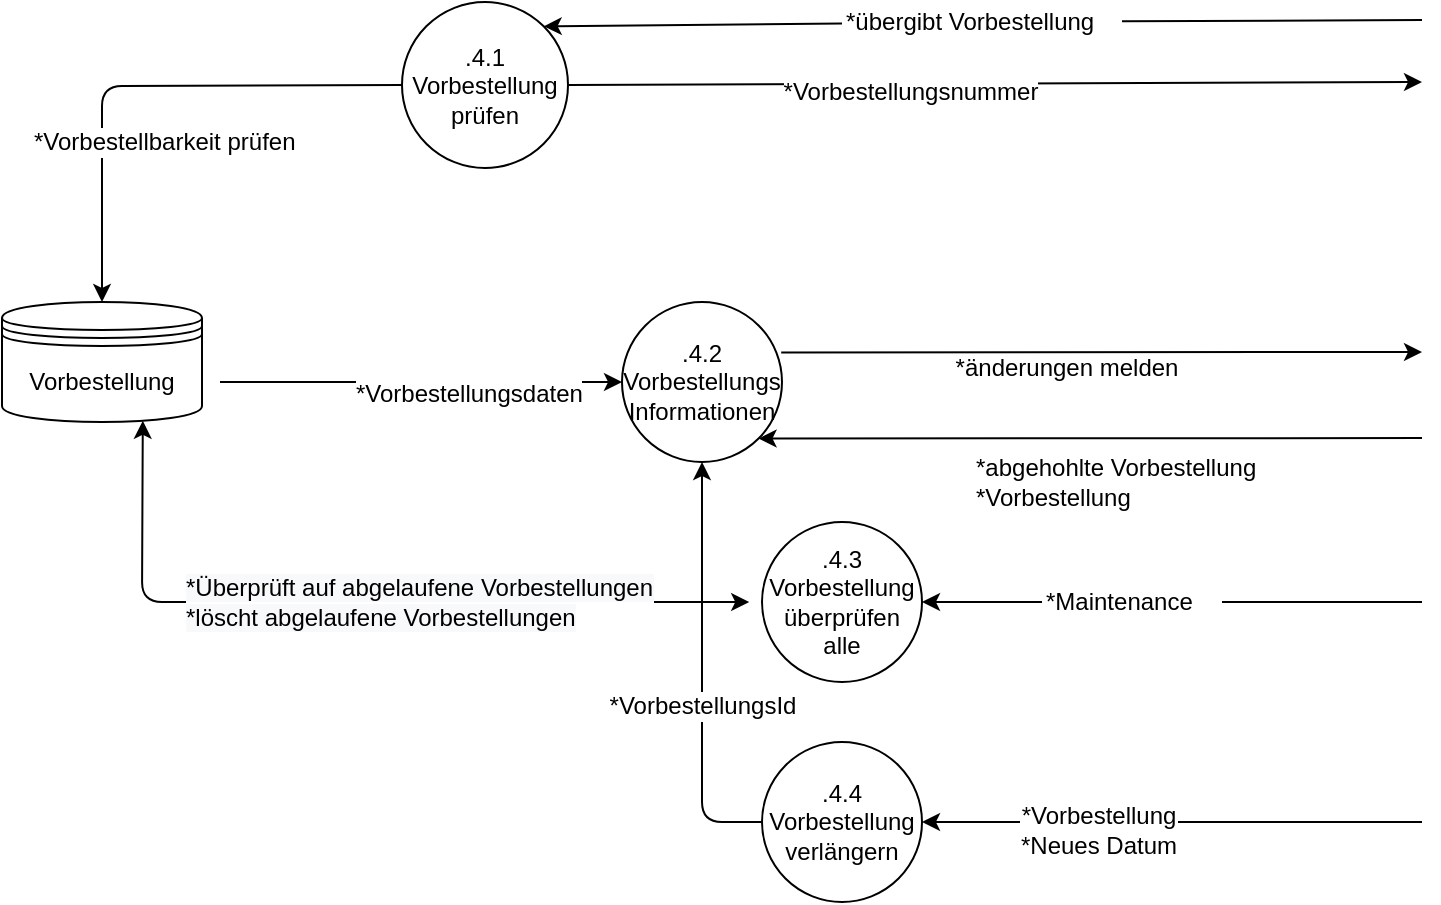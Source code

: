 <mxfile version="12.2.8" type="device" pages="1"><diagram id="Tc41Tu7NacjD714v5MyQ" name="Page-1"><mxGraphModel dx="1024" dy="517" grid="1" gridSize="10" guides="1" tooltips="1" connect="1" arrows="1" fold="1" page="1" pageScale="1" pageWidth="827" pageHeight="1169" math="0" shadow="0"><root><mxCell id="0"/><mxCell id="1" parent="0"/><mxCell id="FhWLLHHi8gGnhuKlESzy-1" value="Vorbestellung" style="shape=datastore;whiteSpace=wrap;html=1;" vertex="1" parent="1"><mxGeometry x="130" y="270" width="100" height="60" as="geometry"/></mxCell><mxCell id="FhWLLHHi8gGnhuKlESzy-3" value=".4.1&lt;br&gt;Vorbestellung&lt;br&gt;prüfen" style="ellipse;whiteSpace=wrap;html=1;aspect=fixed;" vertex="1" parent="1"><mxGeometry x="330" y="120" width="83" height="83" as="geometry"/></mxCell><mxCell id="FhWLLHHi8gGnhuKlESzy-4" value=".4.2&lt;br&gt;Vorbestellungs&lt;br&gt;Informationen" style="ellipse;whiteSpace=wrap;html=1;aspect=fixed;" vertex="1" parent="1"><mxGeometry x="440" y="270" width="80" height="80" as="geometry"/></mxCell><mxCell id="FhWLLHHi8gGnhuKlESzy-5" value="&lt;br&gt;" style="endArrow=classic;html=1;exitX=0.995;exitY=0.315;exitDx=0;exitDy=0;exitPerimeter=0;" edge="1" parent="1" source="FhWLLHHi8gGnhuKlESzy-4"><mxGeometry width="50" height="50" relative="1" as="geometry"><mxPoint x="550" y="295" as="sourcePoint"/><mxPoint x="840" y="295" as="targetPoint"/></mxGeometry></mxCell><mxCell id="FhWLLHHi8gGnhuKlESzy-8" value="*änderungen melden" style="text;html=1;resizable=0;points=[];align=center;verticalAlign=middle;labelBackgroundColor=#ffffff;" vertex="1" connectable="0" parent="FhWLLHHi8gGnhuKlESzy-5"><mxGeometry x="-0.113" y="-8" relative="1" as="geometry"><mxPoint as="offset"/></mxGeometry></mxCell><mxCell id="FhWLLHHi8gGnhuKlESzy-6" value="" style="endArrow=classic;html=1;entryX=0;entryY=0.5;entryDx=0;entryDy=0;" edge="1" parent="1" target="FhWLLHHi8gGnhuKlESzy-4"><mxGeometry width="50" height="50" relative="1" as="geometry"><mxPoint x="239" y="310" as="sourcePoint"/><mxPoint x="170" y="450" as="targetPoint"/><Array as="points"><mxPoint x="280" y="310"/></Array></mxGeometry></mxCell><mxCell id="FhWLLHHi8gGnhuKlESzy-7" value="*Vorbestellungsdaten" style="text;html=1;resizable=0;points=[];align=left;verticalAlign=middle;labelBackgroundColor=#ffffff;" vertex="1" connectable="0" parent="FhWLLHHi8gGnhuKlESzy-6"><mxGeometry x="-0.35" y="-6" relative="1" as="geometry"><mxPoint as="offset"/></mxGeometry></mxCell><mxCell id="FhWLLHHi8gGnhuKlESzy-9" value="" style="endArrow=classic;html=1;entryX=1;entryY=1;entryDx=0;entryDy=0;" edge="1" parent="1" target="FhWLLHHi8gGnhuKlESzy-4"><mxGeometry width="50" height="50" relative="1" as="geometry"><mxPoint x="840" y="338" as="sourcePoint"/><mxPoint x="180" y="370" as="targetPoint"/><Array as="points"/></mxGeometry></mxCell><mxCell id="FhWLLHHi8gGnhuKlESzy-10" value="*abgehohlte Vorbestellung&lt;br&gt;*Vorbestellung" style="text;html=1;resizable=0;points=[];align=left;verticalAlign=middle;labelBackgroundColor=#ffffff;" vertex="1" connectable="0" parent="FhWLLHHi8gGnhuKlESzy-9"><mxGeometry x="0.639" y="6" relative="1" as="geometry"><mxPoint x="47" y="16" as="offset"/></mxGeometry></mxCell><mxCell id="FhWLLHHi8gGnhuKlESzy-20" value="" style="endArrow=classic;html=1;entryX=0.5;entryY=0;entryDx=0;entryDy=0;exitX=0;exitY=0.5;exitDx=0;exitDy=0;" edge="1" parent="1" source="FhWLLHHi8gGnhuKlESzy-3" target="FhWLLHHi8gGnhuKlESzy-1"><mxGeometry width="50" height="50" relative="1" as="geometry"><mxPoint x="130" y="420" as="sourcePoint"/><mxPoint x="180" y="370" as="targetPoint"/><Array as="points"><mxPoint x="180" y="162"/></Array></mxGeometry></mxCell><mxCell id="FhWLLHHi8gGnhuKlESzy-21" value="*Vorbestellbarkeit prüfen" style="text;html=1;resizable=0;points=[];align=left;verticalAlign=middle;labelBackgroundColor=#ffffff;" vertex="1" connectable="0" parent="FhWLLHHi8gGnhuKlESzy-20"><mxGeometry x="-0.156" y="4" relative="1" as="geometry"><mxPoint x="-77" y="24" as="offset"/></mxGeometry></mxCell><mxCell id="FhWLLHHi8gGnhuKlESzy-23" value=".4.3&lt;br&gt;Vorbestellung&lt;br&gt;überprüfen&lt;br&gt;alle" style="ellipse;whiteSpace=wrap;html=1;aspect=fixed;" vertex="1" parent="1"><mxGeometry x="510" y="380" width="80" height="80" as="geometry"/></mxCell><mxCell id="FhWLLHHi8gGnhuKlESzy-27" value="" style="endArrow=classic;startArrow=classic;html=1;entryX=-0.08;entryY=0.5;entryDx=0;entryDy=0;exitX=0.704;exitY=0.99;exitDx=0;exitDy=0;exitPerimeter=0;entryPerimeter=0;" edge="1" parent="1" source="FhWLLHHi8gGnhuKlESzy-1" target="FhWLLHHi8gGnhuKlESzy-23"><mxGeometry width="50" height="50" relative="1" as="geometry"><mxPoint x="200.4" y="329.4" as="sourcePoint"/><mxPoint x="200" y="380" as="targetPoint"/><Array as="points"><mxPoint x="200" y="420"/></Array></mxGeometry></mxCell><mxCell id="FhWLLHHi8gGnhuKlESzy-28" value="&lt;span style=&quot;background-color: rgb(248 , 249 , 250)&quot;&gt;*Überprüft auf abgelaufene Vorbestellungen&lt;br&gt;*löscht abgelaufene Vorbestellungen&lt;br&gt;&lt;/span&gt;" style="text;html=1;resizable=0;points=[];align=left;verticalAlign=middle;labelBackgroundColor=#ffffff;" vertex="1" connectable="0" parent="FhWLLHHi8gGnhuKlESzy-27"><mxGeometry x="-0.166" y="-4" relative="1" as="geometry"><mxPoint x="-53.5" y="-4" as="offset"/></mxGeometry></mxCell><mxCell id="FhWLLHHi8gGnhuKlESzy-29" value="" style="endArrow=classic;html=1;entryX=1;entryY=0.5;entryDx=0;entryDy=0;" edge="1" parent="1" source="FhWLLHHi8gGnhuKlESzy-30" target="FhWLLHHi8gGnhuKlESzy-23"><mxGeometry width="50" height="50" relative="1" as="geometry"><mxPoint x="910" y="420" as="sourcePoint"/><mxPoint x="180" y="480" as="targetPoint"/></mxGeometry></mxCell><mxCell id="FhWLLHHi8gGnhuKlESzy-30" value="*Maintenance" style="text;html=1;resizable=0;points=[];autosize=1;align=left;verticalAlign=top;spacingTop=-4;" vertex="1" parent="1"><mxGeometry x="650" y="410" width="90" height="20" as="geometry"/></mxCell><mxCell id="FhWLLHHi8gGnhuKlESzy-33" value="" style="endArrow=classic;html=1;entryX=1;entryY=0;entryDx=0;entryDy=0;" edge="1" parent="1" source="FhWLLHHi8gGnhuKlESzy-34" target="FhWLLHHi8gGnhuKlESzy-3"><mxGeometry width="50" height="50" relative="1" as="geometry"><mxPoint x="820" y="130" as="sourcePoint"/><mxPoint x="490" y="110" as="targetPoint"/></mxGeometry></mxCell><mxCell id="FhWLLHHi8gGnhuKlESzy-34" value="*übergibt Vorbestellung" style="text;html=1;resizable=0;points=[];autosize=1;align=left;verticalAlign=top;spacingTop=-4;" vertex="1" parent="1"><mxGeometry x="550" y="120" width="140" height="20" as="geometry"/></mxCell><mxCell id="FhWLLHHi8gGnhuKlESzy-36" value="" style="endArrow=none;html=1;" edge="1" parent="1" source="FhWLLHHi8gGnhuKlESzy-34"><mxGeometry width="50" height="50" relative="1" as="geometry"><mxPoint x="130" y="530" as="sourcePoint"/><mxPoint x="840" y="129" as="targetPoint"/></mxGeometry></mxCell><mxCell id="FhWLLHHi8gGnhuKlESzy-37" value="" style="endArrow=none;html=1;" edge="1" parent="1" source="FhWLLHHi8gGnhuKlESzy-30"><mxGeometry width="50" height="50" relative="1" as="geometry"><mxPoint x="730" y="420" as="sourcePoint"/><mxPoint x="840" y="420" as="targetPoint"/></mxGeometry></mxCell><mxCell id="FhWLLHHi8gGnhuKlESzy-38" value=".4.4&lt;br&gt;Vorbestellung verlängern" style="ellipse;whiteSpace=wrap;html=1;aspect=fixed;" vertex="1" parent="1"><mxGeometry x="510" y="490" width="80" height="80" as="geometry"/></mxCell><mxCell id="FhWLLHHi8gGnhuKlESzy-39" value="" style="endArrow=classic;html=1;exitX=1;exitY=0.5;exitDx=0;exitDy=0;" edge="1" parent="1" source="FhWLLHHi8gGnhuKlESzy-3"><mxGeometry width="50" height="50" relative="1" as="geometry"><mxPoint x="130" y="630" as="sourcePoint"/><mxPoint x="840" y="160" as="targetPoint"/></mxGeometry></mxCell><mxCell id="FhWLLHHi8gGnhuKlESzy-40" value="*Vorbestellungsnummer" style="text;html=1;resizable=0;points=[];align=center;verticalAlign=middle;labelBackgroundColor=#ffffff;" vertex="1" connectable="0" parent="FhWLLHHi8gGnhuKlESzy-39"><mxGeometry x="-0.201" y="-4" relative="1" as="geometry"><mxPoint as="offset"/></mxGeometry></mxCell><mxCell id="FhWLLHHi8gGnhuKlESzy-41" value="" style="endArrow=classic;html=1;entryX=0.5;entryY=1;entryDx=0;entryDy=0;exitX=0;exitY=0.5;exitDx=0;exitDy=0;" edge="1" parent="1" source="FhWLLHHi8gGnhuKlESzy-38" target="FhWLLHHi8gGnhuKlESzy-4"><mxGeometry width="50" height="50" relative="1" as="geometry"><mxPoint x="130" y="640" as="sourcePoint"/><mxPoint x="180" y="590" as="targetPoint"/><Array as="points"><mxPoint x="480" y="530"/></Array></mxGeometry></mxCell><mxCell id="FhWLLHHi8gGnhuKlESzy-43" value="*VorbestellungsId" style="text;html=1;resizable=0;points=[];align=center;verticalAlign=middle;labelBackgroundColor=#ffffff;" vertex="1" connectable="0" parent="FhWLLHHi8gGnhuKlESzy-41"><mxGeometry x="-0.68" y="-38" relative="1" as="geometry"><mxPoint x="-38" y="-54.5" as="offset"/></mxGeometry></mxCell><mxCell id="FhWLLHHi8gGnhuKlESzy-42" value="" style="endArrow=classic;html=1;entryX=1;entryY=0.5;entryDx=0;entryDy=0;" edge="1" parent="1" target="FhWLLHHi8gGnhuKlESzy-38"><mxGeometry width="50" height="50" relative="1" as="geometry"><mxPoint x="840" y="530" as="sourcePoint"/><mxPoint x="640" y="529.5" as="targetPoint"/></mxGeometry></mxCell><mxCell id="FhWLLHHi8gGnhuKlESzy-44" value="*Vorbestellung&lt;br&gt;*Neues Datum" style="text;html=1;resizable=0;points=[];align=center;verticalAlign=middle;labelBackgroundColor=#ffffff;" vertex="1" connectable="0" parent="FhWLLHHi8gGnhuKlESzy-42"><mxGeometry x="0.296" y="4" relative="1" as="geometry"><mxPoint as="offset"/></mxGeometry></mxCell></root></mxGraphModel></diagram></mxfile>